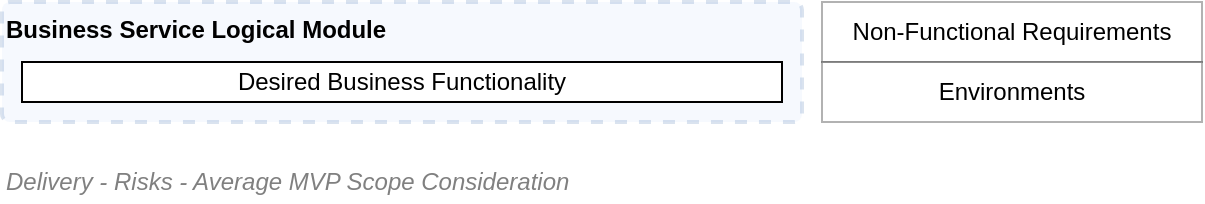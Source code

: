 <mxfile version="17.5.0" type="google"><diagram id="XOo-UkPShCnfmwvoGpwq" name="MVP - Lack of Understanding Scope"><mxGraphModel grid="1" page="1" gridSize="10" guides="1" tooltips="1" connect="1" arrows="1" fold="1" pageScale="1" pageWidth="827" pageHeight="1169" math="0" shadow="0"><root><mxCell id="LyaYE3f1FcfYYcJANbl--0"/><mxCell id="LyaYE3f1FcfYYcJANbl--1" parent="LyaYE3f1FcfYYcJANbl--0"/><mxCell id="n1xib4embxHWNGrTuSvz-2" value="Non-Functional Requirements" style="rounded=0;whiteSpace=wrap;html=1;fontSize=12;fillColor=#ffffff;gradientColor=none;opacity=30;align=center;" vertex="1" parent="LyaYE3f1FcfYYcJANbl--1"><mxGeometry x="530" y="230" width="190" height="30" as="geometry"/></mxCell><mxCell id="-UbT6YXGDEel0hWgygGN-0" value="Business Service Logical Module" style="rounded=1;whiteSpace=wrap;html=1;fontSize=12;fillColor=#dae8fc;opacity=25;align=left;strokeWidth=2;dashed=1;absoluteArcSize=1;arcSize=8;container=1;collapsible=0;recursiveResize=0;verticalAlign=top;strokeColor=#6c8ebf;fontStyle=1" vertex="1" parent="LyaYE3f1FcfYYcJANbl--1"><mxGeometry x="120" y="230" width="400" height="60" as="geometry"/></mxCell><mxCell id="-UbT6YXGDEel0hWgygGN-1" value="Desired Business Functionality" style="rounded=0;whiteSpace=wrap;html=1;fontSize=12;fillColor=#ffffff;gradientColor=none;align=center;" vertex="1" parent="-UbT6YXGDEel0hWgygGN-0"><mxGeometry x="10" y="30" width="380" height="20" as="geometry"/></mxCell><mxCell id="-UbT6YXGDEel0hWgygGN-6" value="Environments" style="rounded=0;whiteSpace=wrap;html=1;fontSize=12;fillColor=#ffffff;gradientColor=none;opacity=30;align=center;" vertex="1" parent="LyaYE3f1FcfYYcJANbl--1"><mxGeometry x="530" y="260" width="190" height="30" as="geometry"/></mxCell><mxCell id="GZhWF1ZgN366ZpurgQ6i-0" value="&lt;font style=&quot;font-size: 12px&quot;&gt;Delivery - Risks - Average MVP Scope Consideration&lt;/font&gt;" style="text;strokeColor=none;fillColor=none;html=1;fontSize=12;fontStyle=2;verticalAlign=middle;align=left;shadow=0;glass=0;comic=0;opacity=30;fontColor=#808080;" vertex="1" parent="LyaYE3f1FcfYYcJANbl--1"><mxGeometry x="120" y="310" width="520" height="20" as="geometry"/></mxCell></root></mxGraphModel></diagram></mxfile>